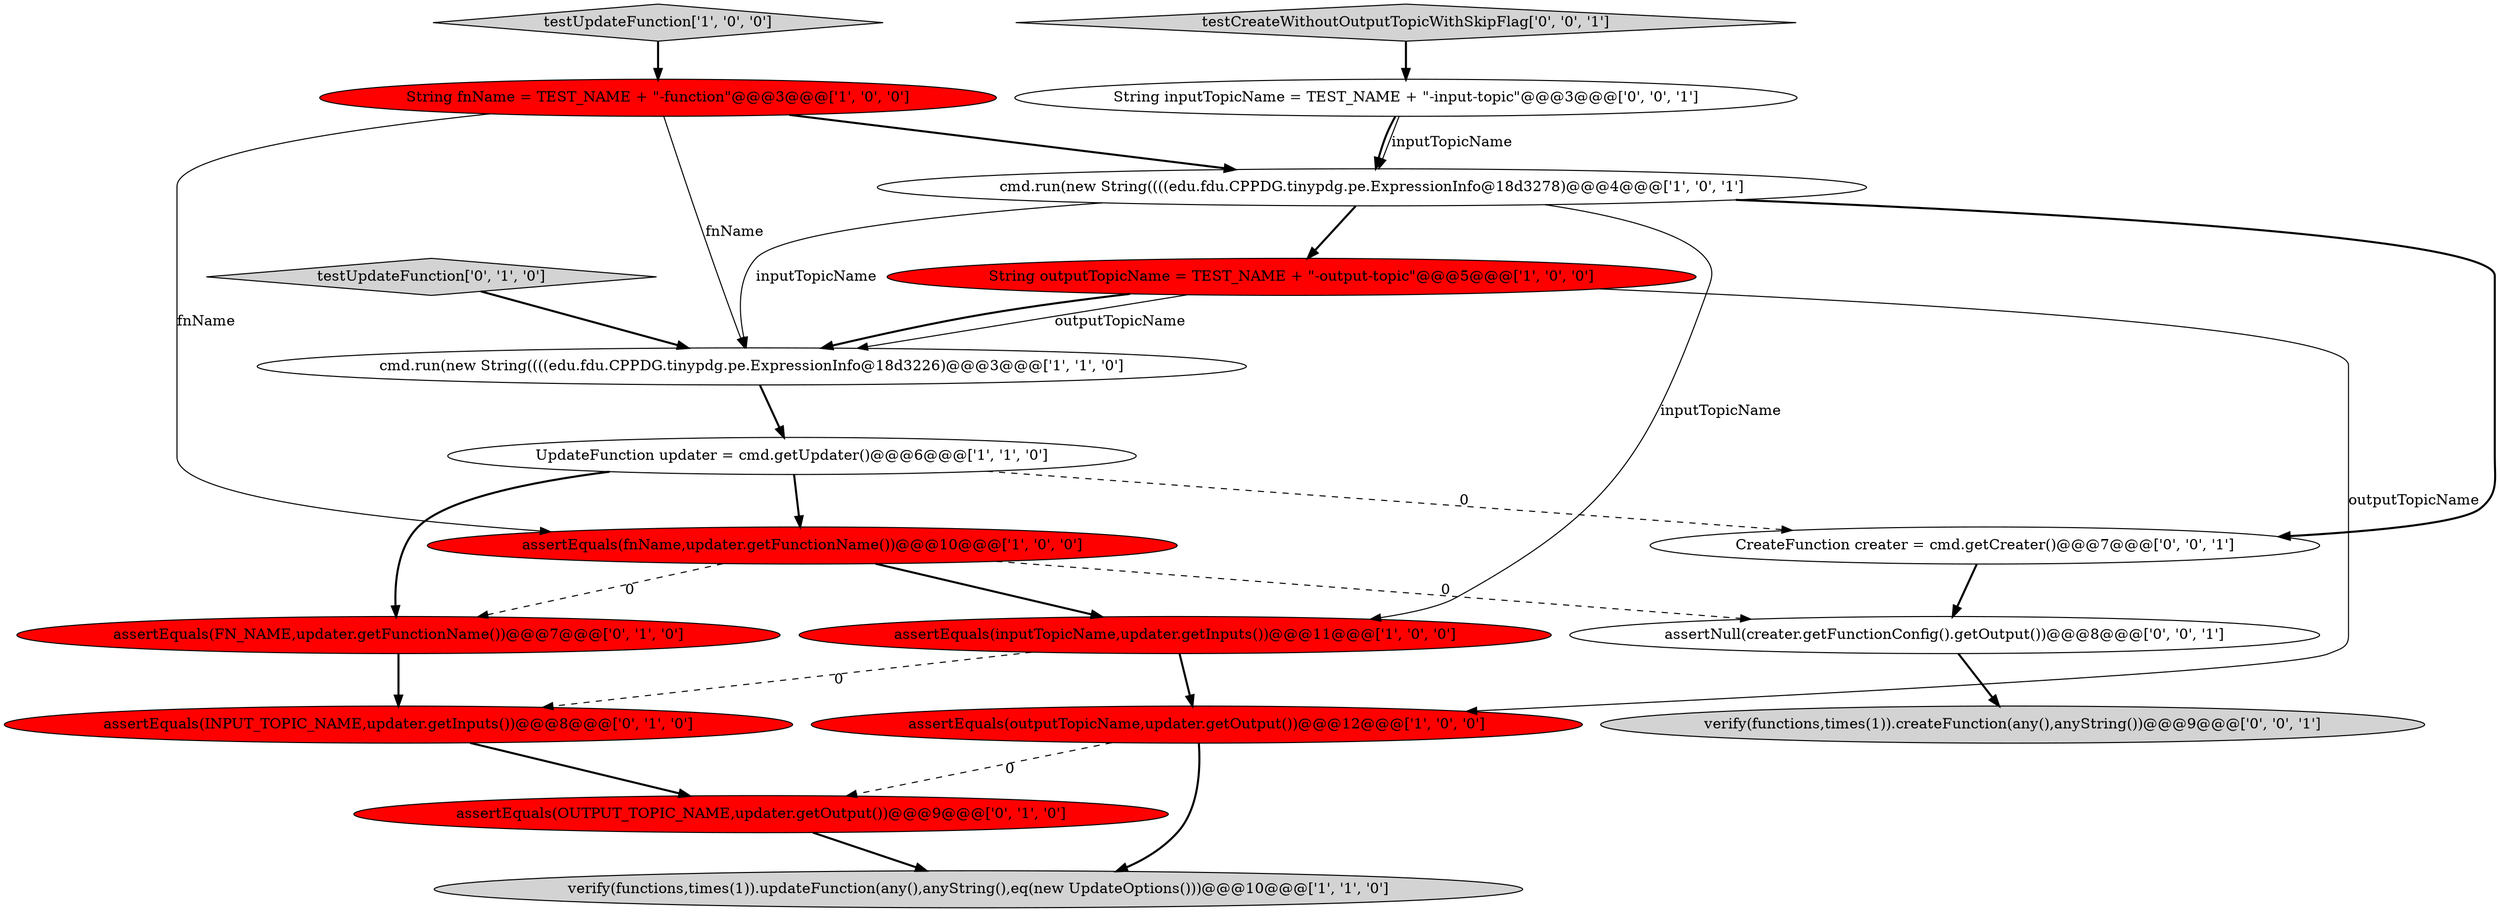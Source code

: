 digraph {
2 [style = filled, label = "assertEquals(fnName,updater.getFunctionName())@@@10@@@['1', '0', '0']", fillcolor = red, shape = ellipse image = "AAA1AAABBB1BBB"];
3 [style = filled, label = "cmd.run(new String((((edu.fdu.CPPDG.tinypdg.pe.ExpressionInfo@18d3278)@@@4@@@['1', '0', '1']", fillcolor = white, shape = ellipse image = "AAA0AAABBB1BBB"];
17 [style = filled, label = "String inputTopicName = TEST_NAME + \"-input-topic\"@@@3@@@['0', '0', '1']", fillcolor = white, shape = ellipse image = "AAA0AAABBB3BBB"];
18 [style = filled, label = "CreateFunction creater = cmd.getCreater()@@@7@@@['0', '0', '1']", fillcolor = white, shape = ellipse image = "AAA0AAABBB3BBB"];
7 [style = filled, label = "UpdateFunction updater = cmd.getUpdater()@@@6@@@['1', '1', '0']", fillcolor = white, shape = ellipse image = "AAA0AAABBB1BBB"];
10 [style = filled, label = "assertEquals(OUTPUT_TOPIC_NAME,updater.getOutput())@@@9@@@['0', '1', '0']", fillcolor = red, shape = ellipse image = "AAA1AAABBB2BBB"];
11 [style = filled, label = "testUpdateFunction['0', '1', '0']", fillcolor = lightgray, shape = diamond image = "AAA0AAABBB2BBB"];
6 [style = filled, label = "verify(functions,times(1)).updateFunction(any(),anyString(),eq(new UpdateOptions()))@@@10@@@['1', '1', '0']", fillcolor = lightgray, shape = ellipse image = "AAA0AAABBB1BBB"];
14 [style = filled, label = "assertNull(creater.getFunctionConfig().getOutput())@@@8@@@['0', '0', '1']", fillcolor = white, shape = ellipse image = "AAA0AAABBB3BBB"];
8 [style = filled, label = "String outputTopicName = TEST_NAME + \"-output-topic\"@@@5@@@['1', '0', '0']", fillcolor = red, shape = ellipse image = "AAA1AAABBB1BBB"];
13 [style = filled, label = "assertEquals(INPUT_TOPIC_NAME,updater.getInputs())@@@8@@@['0', '1', '0']", fillcolor = red, shape = ellipse image = "AAA1AAABBB2BBB"];
9 [style = filled, label = "assertEquals(outputTopicName,updater.getOutput())@@@12@@@['1', '0', '0']", fillcolor = red, shape = ellipse image = "AAA1AAABBB1BBB"];
0 [style = filled, label = "testUpdateFunction['1', '0', '0']", fillcolor = lightgray, shape = diamond image = "AAA0AAABBB1BBB"];
5 [style = filled, label = "assertEquals(inputTopicName,updater.getInputs())@@@11@@@['1', '0', '0']", fillcolor = red, shape = ellipse image = "AAA1AAABBB1BBB"];
12 [style = filled, label = "assertEquals(FN_NAME,updater.getFunctionName())@@@7@@@['0', '1', '0']", fillcolor = red, shape = ellipse image = "AAA1AAABBB2BBB"];
15 [style = filled, label = "verify(functions,times(1)).createFunction(any(),anyString())@@@9@@@['0', '0', '1']", fillcolor = lightgray, shape = ellipse image = "AAA0AAABBB3BBB"];
1 [style = filled, label = "String fnName = TEST_NAME + \"-function\"@@@3@@@['1', '0', '0']", fillcolor = red, shape = ellipse image = "AAA1AAABBB1BBB"];
4 [style = filled, label = "cmd.run(new String((((edu.fdu.CPPDG.tinypdg.pe.ExpressionInfo@18d3226)@@@3@@@['1', '1', '0']", fillcolor = white, shape = ellipse image = "AAA0AAABBB1BBB"];
16 [style = filled, label = "testCreateWithoutOutputTopicWithSkipFlag['0', '0', '1']", fillcolor = lightgray, shape = diamond image = "AAA0AAABBB3BBB"];
5->13 [style = dashed, label="0"];
13->10 [style = bold, label=""];
17->3 [style = solid, label="inputTopicName"];
9->10 [style = dashed, label="0"];
7->18 [style = dashed, label="0"];
5->9 [style = bold, label=""];
3->4 [style = solid, label="inputTopicName"];
7->12 [style = bold, label=""];
1->2 [style = solid, label="fnName"];
11->4 [style = bold, label=""];
1->3 [style = bold, label=""];
16->17 [style = bold, label=""];
1->4 [style = solid, label="fnName"];
10->6 [style = bold, label=""];
8->4 [style = solid, label="outputTopicName"];
4->7 [style = bold, label=""];
9->6 [style = bold, label=""];
3->18 [style = bold, label=""];
12->13 [style = bold, label=""];
2->12 [style = dashed, label="0"];
2->14 [style = dashed, label="0"];
7->2 [style = bold, label=""];
0->1 [style = bold, label=""];
3->8 [style = bold, label=""];
8->9 [style = solid, label="outputTopicName"];
17->3 [style = bold, label=""];
14->15 [style = bold, label=""];
3->5 [style = solid, label="inputTopicName"];
8->4 [style = bold, label=""];
18->14 [style = bold, label=""];
2->5 [style = bold, label=""];
}
